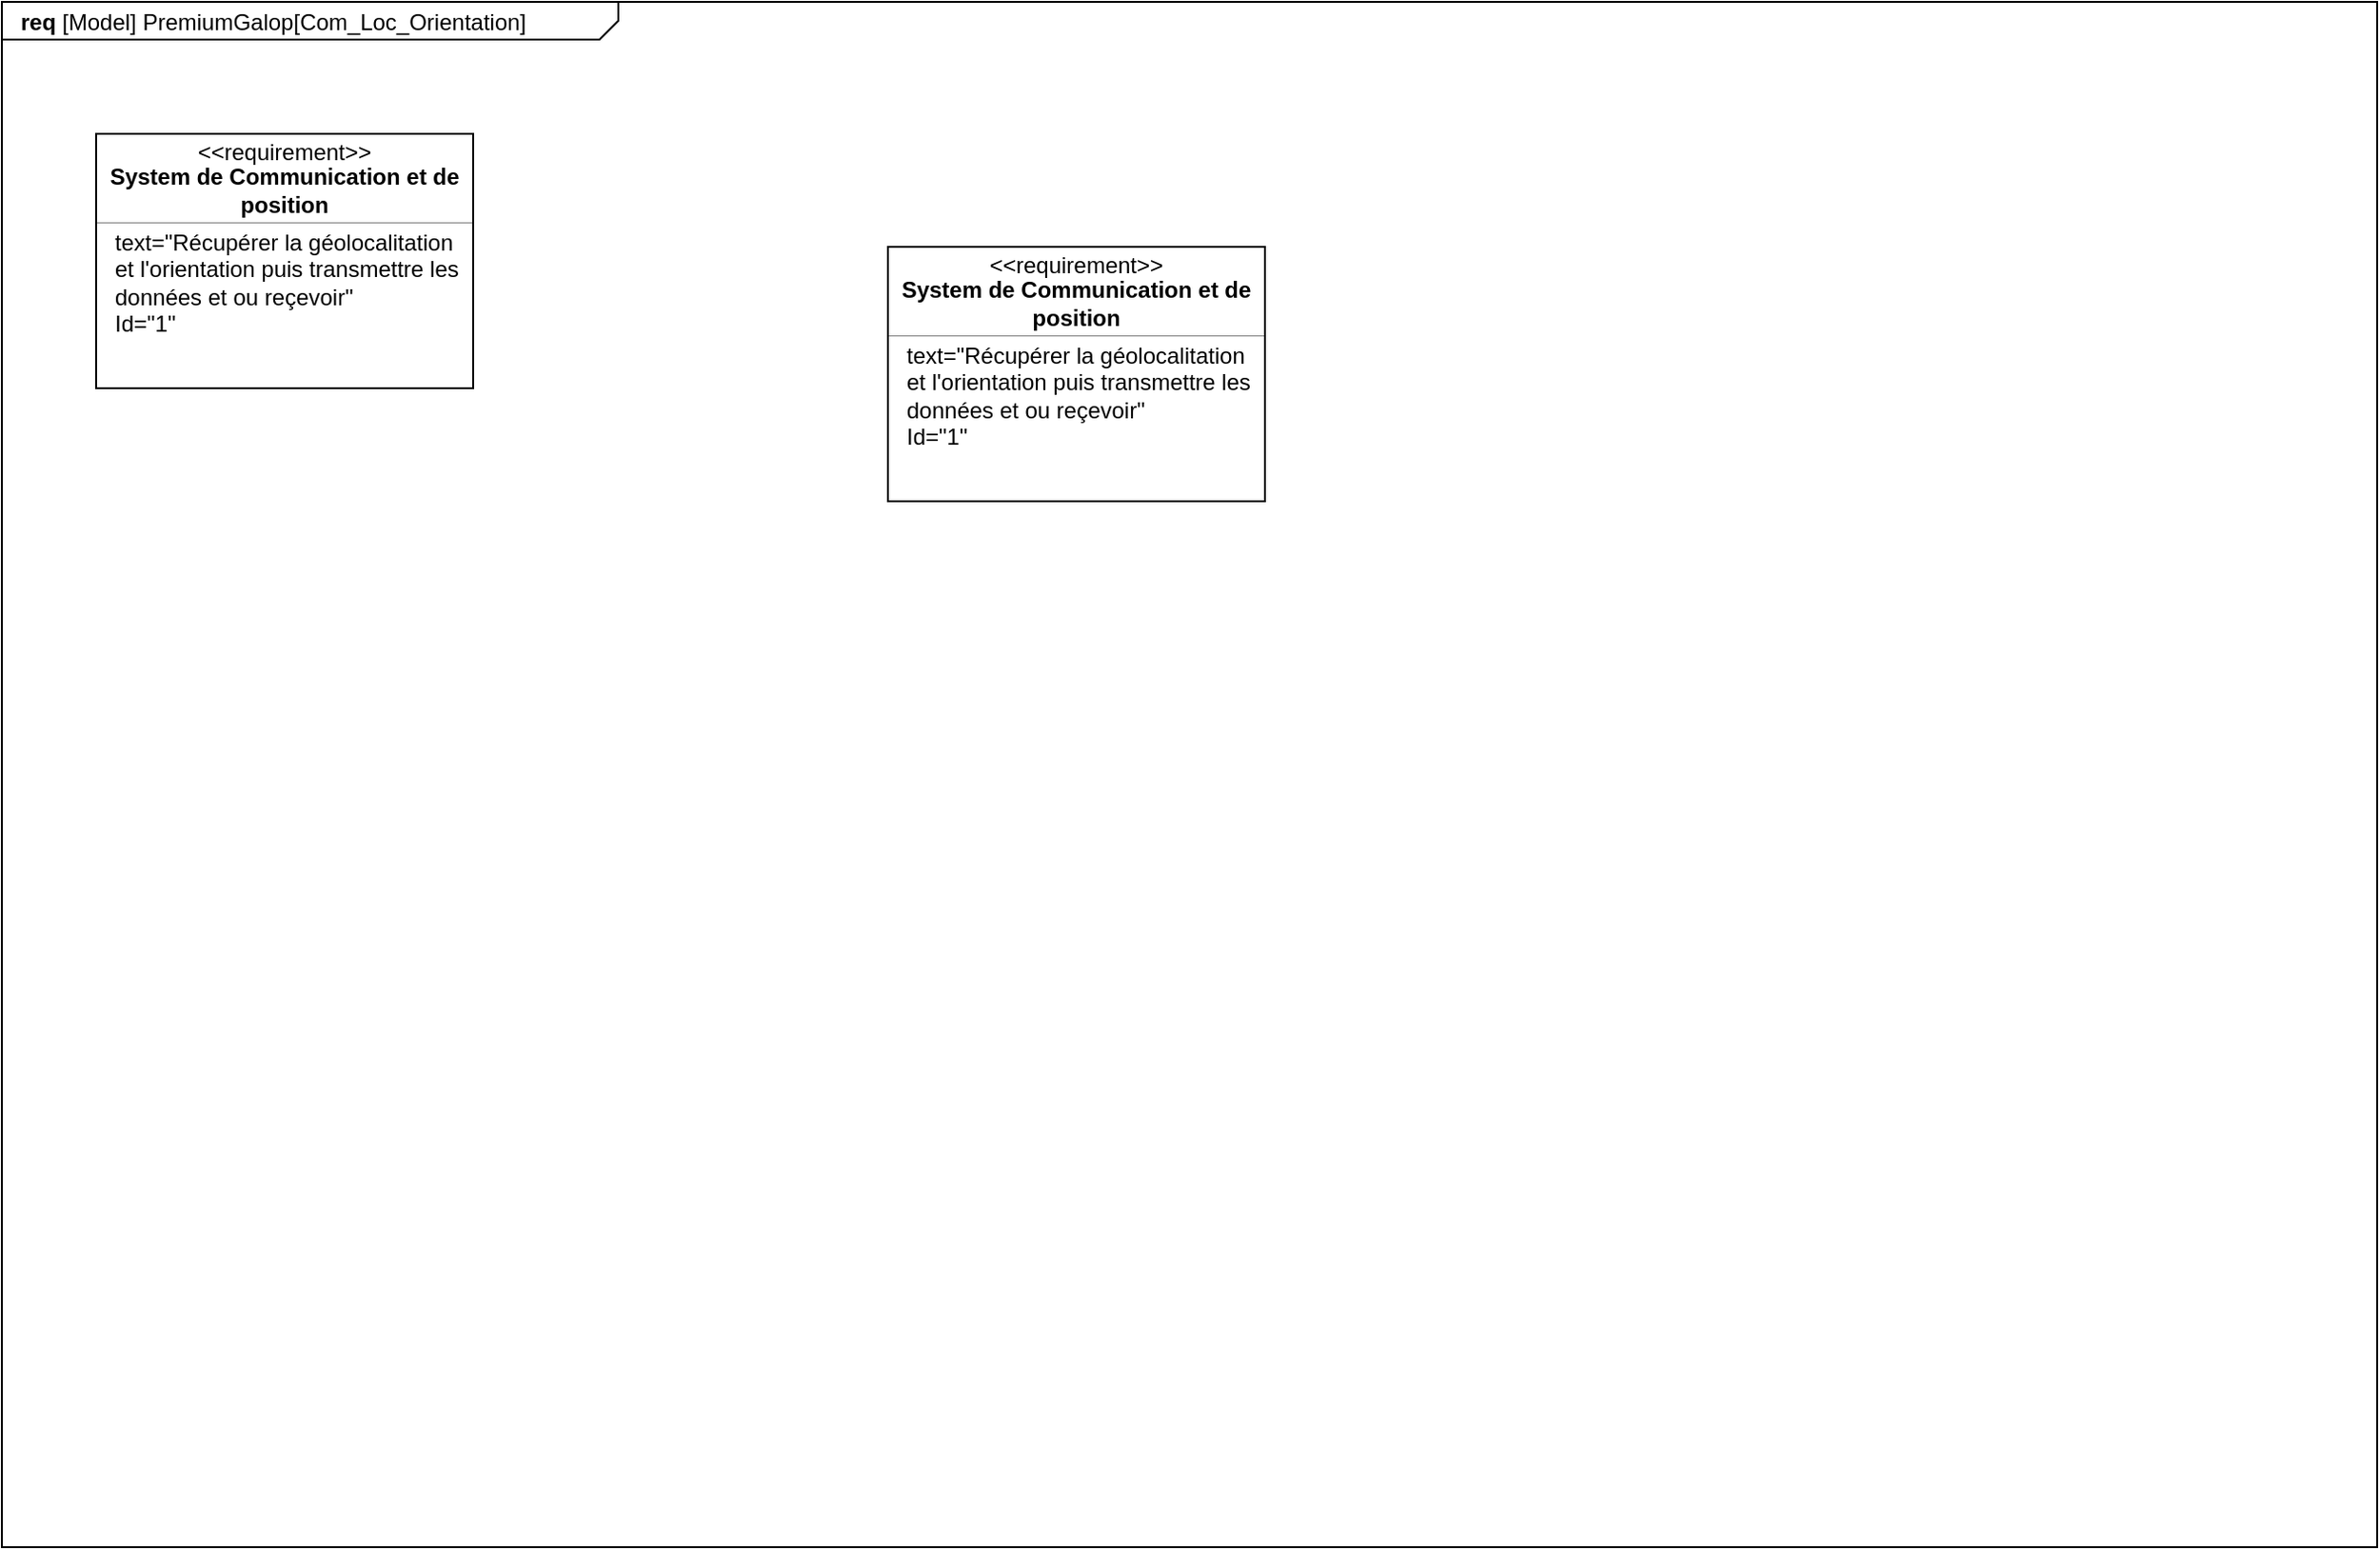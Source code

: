 <mxfile version="26.0.6">
  <diagram name="Page-1" id="929967ad-93f9-6ef4-fab6-5d389245f69c">
    <mxGraphModel dx="1248" dy="1808" grid="1" gridSize="10" guides="1" tooltips="1" connect="1" arrows="1" fold="1" page="1" pageScale="1.5" pageWidth="1169" pageHeight="826" background="none" math="0" shadow="0">
      <root>
        <mxCell id="0" style=";html=1;" />
        <mxCell id="1" style=";html=1;" parent="0" />
        <mxCell id="1672d66443f91eb5-1" value="&lt;p style=&quot;margin: 0px ; margin-top: 4px ; margin-left: 10px ; text-align: left&quot;&gt;&lt;b&gt;req&lt;/b&gt; [Model] PremiumGalop[Com_Loc_Orientation]&lt;/p&gt;" style="html=1;strokeWidth=1;shape=mxgraph.sysml.package;html=1;overflow=fill;whiteSpace=wrap;fillColor=none;gradientColor=none;fontSize=12;align=center;labelX=327.64;" parent="1" vertex="1">
          <mxGeometry x="110" y="-70" width="1260" height="820" as="geometry" />
        </mxCell>
        <mxCell id="gL3Civ_0kA5RlNFKBFCX-1" value="" style="fontStyle=1;align=center;verticalAlign=middle;childLayout=stackLayout;horizontal=1;horizontalStack=0;resizeParent=1;resizeParentMax=0;resizeLast=0;marginBottom=0;" vertex="1" parent="1">
          <mxGeometry x="160" width="200" height="135" as="geometry" />
        </mxCell>
        <mxCell id="gL3Civ_0kA5RlNFKBFCX-2" value="&amp;lt;&amp;lt;requirement&amp;gt;&amp;gt;" style="html=1;align=center;spacing=0;verticalAlign=middle;strokeColor=none;fillColor=none;whiteSpace=wrap;spacingTop=3;" vertex="1" parent="gL3Civ_0kA5RlNFKBFCX-1">
          <mxGeometry width="200" height="16" as="geometry" />
        </mxCell>
        <mxCell id="gL3Civ_0kA5RlNFKBFCX-3" value="System de Communication et de position" style="html=1;align=center;spacing=0;verticalAlign=middle;strokeColor=none;fillColor=none;whiteSpace=wrap;fontStyle=1" vertex="1" parent="gL3Civ_0kA5RlNFKBFCX-1">
          <mxGeometry y="16" width="200" height="27" as="geometry" />
        </mxCell>
        <mxCell id="gL3Civ_0kA5RlNFKBFCX-4" value="" style="line;strokeWidth=0.25;fillColor=none;align=left;verticalAlign=middle;spacingTop=-1;spacingLeft=3;spacingRight=3;rotatable=0;labelPosition=right;points=[];portConstraint=eastwest;" vertex="1" parent="gL3Civ_0kA5RlNFKBFCX-1">
          <mxGeometry y="43" width="200" height="8" as="geometry" />
        </mxCell>
        <mxCell id="gL3Civ_0kA5RlNFKBFCX-5" value="text=&quot;Récupérer la géolocalitation et l&#39;orientation puis transmettre les données et ou reçevoir&quot;" style="html=1;align=left;spacing=0;verticalAlign=middle;strokeColor=none;fillColor=none;whiteSpace=wrap;spacingLeft=10;" vertex="1" parent="gL3Civ_0kA5RlNFKBFCX-1">
          <mxGeometry y="51" width="200" height="42" as="geometry" />
        </mxCell>
        <mxCell id="gL3Civ_0kA5RlNFKBFCX-6" value="Id=&quot;1&quot;" style="html=1;align=left;spacing=0;verticalAlign=middle;strokeColor=none;fillColor=none;whiteSpace=wrap;spacingLeft=10;" vertex="1" parent="gL3Civ_0kA5RlNFKBFCX-1">
          <mxGeometry y="93" width="200" height="16" as="geometry" />
        </mxCell>
        <mxCell id="gL3Civ_0kA5RlNFKBFCX-7" value="" style="html=1;align=center;spacing=0;verticalAlign=middle;strokeColor=none;fillColor=none;whiteSpace=wrap;" vertex="1" parent="gL3Civ_0kA5RlNFKBFCX-1">
          <mxGeometry y="109" width="200" height="26" as="geometry" />
        </mxCell>
        <mxCell id="gL3Civ_0kA5RlNFKBFCX-8" value="" style="fontStyle=1;align=center;verticalAlign=middle;childLayout=stackLayout;horizontal=1;horizontalStack=0;resizeParent=1;resizeParentMax=0;resizeLast=0;marginBottom=0;" vertex="1" parent="1">
          <mxGeometry x="580" y="60" width="200" height="135" as="geometry" />
        </mxCell>
        <mxCell id="gL3Civ_0kA5RlNFKBFCX-9" value="&amp;lt;&amp;lt;requirement&amp;gt;&amp;gt;" style="html=1;align=center;spacing=0;verticalAlign=middle;strokeColor=none;fillColor=none;whiteSpace=wrap;spacingTop=3;" vertex="1" parent="gL3Civ_0kA5RlNFKBFCX-8">
          <mxGeometry width="200" height="16" as="geometry" />
        </mxCell>
        <mxCell id="gL3Civ_0kA5RlNFKBFCX-10" value="System de Communication et de position" style="html=1;align=center;spacing=0;verticalAlign=middle;strokeColor=none;fillColor=none;whiteSpace=wrap;fontStyle=1" vertex="1" parent="gL3Civ_0kA5RlNFKBFCX-8">
          <mxGeometry y="16" width="200" height="27" as="geometry" />
        </mxCell>
        <mxCell id="gL3Civ_0kA5RlNFKBFCX-11" value="" style="line;strokeWidth=0.25;fillColor=none;align=left;verticalAlign=middle;spacingTop=-1;spacingLeft=3;spacingRight=3;rotatable=0;labelPosition=right;points=[];portConstraint=eastwest;" vertex="1" parent="gL3Civ_0kA5RlNFKBFCX-8">
          <mxGeometry y="43" width="200" height="8" as="geometry" />
        </mxCell>
        <mxCell id="gL3Civ_0kA5RlNFKBFCX-12" value="text=&quot;Récupérer la géolocalitation et l&#39;orientation puis transmettre les données et ou reçevoir&quot;" style="html=1;align=left;spacing=0;verticalAlign=middle;strokeColor=none;fillColor=none;whiteSpace=wrap;spacingLeft=10;" vertex="1" parent="gL3Civ_0kA5RlNFKBFCX-8">
          <mxGeometry y="51" width="200" height="42" as="geometry" />
        </mxCell>
        <mxCell id="gL3Civ_0kA5RlNFKBFCX-13" value="Id=&quot;1&quot;" style="html=1;align=left;spacing=0;verticalAlign=middle;strokeColor=none;fillColor=none;whiteSpace=wrap;spacingLeft=10;" vertex="1" parent="gL3Civ_0kA5RlNFKBFCX-8">
          <mxGeometry y="93" width="200" height="16" as="geometry" />
        </mxCell>
        <mxCell id="gL3Civ_0kA5RlNFKBFCX-14" value="" style="html=1;align=center;spacing=0;verticalAlign=middle;strokeColor=none;fillColor=none;whiteSpace=wrap;" vertex="1" parent="gL3Civ_0kA5RlNFKBFCX-8">
          <mxGeometry y="109" width="200" height="26" as="geometry" />
        </mxCell>
      </root>
    </mxGraphModel>
  </diagram>
</mxfile>
